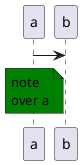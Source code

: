 {
  "sha1": "oqkw6qj40anbx3mnhruk571kutu55i3",
  "insertion": {
    "when": "2024-06-04T17:28:40.113Z",
    "url": "https://forum.plantuml.net/13250/nullpointerexception-declare-style-before-sequence-diagram",
    "user": "plantuml@gmail.com"
  }
}
@startuml
<style>
</style>
a->b
<style>
  note {
    BackGroundColor green
  }
</style>
note over a: note\nover a
@enduml
